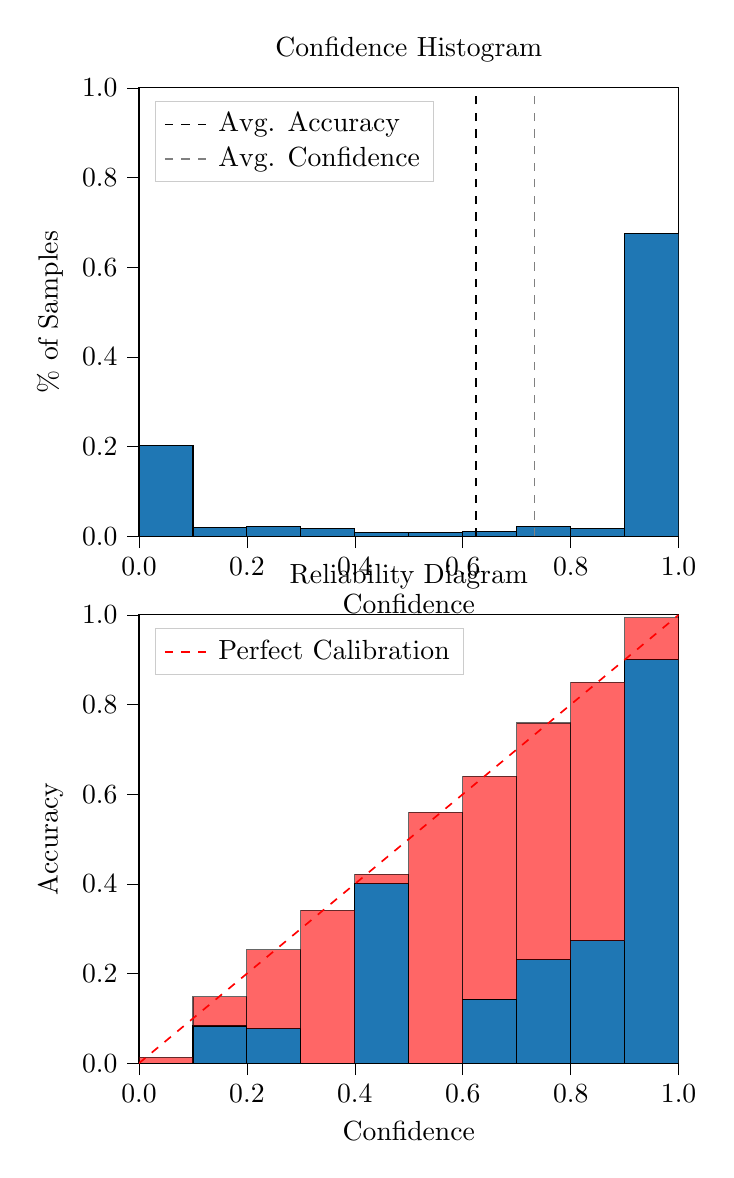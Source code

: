 % This file was created by tikzplotlib v0.9.8.
\begin{tikzpicture}

\definecolor{color0}{rgb}{0.122,0.467,0.706}

\begin{groupplot}[group style={group size=1 by 2}]
\nextgroupplot[
legend cell align={left},
legend style={
  fill opacity=0.8,
  draw opacity=1,
  text opacity=1,
  at={(0.03,0.97)},
  anchor=north west,
  draw=white!80!black
},
tick align=outside,
tick pos=left,
title={Confidence Histogram},
x grid style={white!69.02!black},
xlabel={Confidence},
xmin=0, xmax=1,
xtick style={color=black},
xtick={0,0.2,0.4,0.6,0.8,1},
xticklabels={0.0,0.2,0.4,0.6,0.8,1.0},
y grid style={white!69.02!black},
ylabel={\% of Samples},
ymin=0, ymax=1,
ytick style={color=black},
ytick={0,0.2,0.4,0.6,0.8,1},
yticklabels={0.0,0.2,0.4,0.6,0.8,1.0}
]
\draw[draw=black,fill=color0] (axis cs:-6.939e-18,0) rectangle (axis cs:0.1,0.202);
\draw[draw=black,fill=color0] (axis cs:0.1,0) rectangle (axis cs:0.2,0.019);
\draw[draw=black,fill=color0] (axis cs:0.2,0) rectangle (axis cs:0.3,0.021);
\draw[draw=black,fill=color0] (axis cs:0.3,0) rectangle (axis cs:0.4,0.018);
\draw[draw=black,fill=color0] (axis cs:0.4,0) rectangle (axis cs:0.5,0.008);
\draw[draw=black,fill=color0] (axis cs:0.5,0) rectangle (axis cs:0.6,0.008);
\draw[draw=black,fill=color0] (axis cs:0.6,0) rectangle (axis cs:0.7,0.011);
\draw[draw=black,fill=color0] (axis cs:0.7,0) rectangle (axis cs:0.8,0.021);
\draw[draw=black,fill=color0] (axis cs:0.8,0) rectangle (axis cs:0.9,0.018);
\draw[draw=black,fill=color0] (axis cs:0.9,0) rectangle (axis cs:1,0.675);
\addplot [semithick, black, dashed]
table {%
0.625 0
0.625 1
};
\addlegendentry{Avg. Accuracy}
\addplot [semithick, white!50.196!black, dashed]
table {%
0.733 0
0.733 1
};
\addlegendentry{Avg. Confidence}

\nextgroupplot[
legend cell align={left},
legend style={
  fill opacity=0.8,
  draw opacity=1,
  text opacity=1,
  at={(0.03,0.97)},
  anchor=north west,
  draw=white!80!black
},
tick align=outside,
tick pos=left,
title={Reliability Diagram},
x grid style={white!69.02!black},
xlabel={Confidence},
xmin=0, xmax=1,
xtick style={color=black},
xtick={0,0.2,0.4,0.6,0.8,1},
xticklabels={0.0,0.2,0.4,0.6,0.8,1.0},
y grid style={white!69.02!black},
ylabel={Accuracy},
ymin=0, ymax=1,
ytick style={color=black},
ytick={0,0.2,0.4,0.6,0.8,1},
yticklabels={0.0,0.2,0.4,0.6,0.8,1.0}
]
\draw[draw=black,fill=color0] (axis cs:-6.939e-18,0) rectangle (axis cs:0.1,0);
\draw[draw=black,fill=color0] (axis cs:0.1,0) rectangle (axis cs:0.2,0.083);
\draw[draw=black,fill=color0] (axis cs:0.2,0) rectangle (axis cs:0.3,0.077);
\draw[draw=black,fill=color0] (axis cs:0.3,0) rectangle (axis cs:0.4,0);
\draw[draw=black,fill=color0] (axis cs:0.4,0) rectangle (axis cs:0.5,0.4);
\draw[draw=black,fill=color0] (axis cs:0.5,0) rectangle (axis cs:0.6,0);
\draw[draw=black,fill=color0] (axis cs:0.6,0) rectangle (axis cs:0.7,0.143);
\draw[draw=black,fill=color0] (axis cs:0.7,0) rectangle (axis cs:0.8,0.231);
\draw[draw=black,fill=color0] (axis cs:0.8,0) rectangle (axis cs:0.9,0.273);
\draw[draw=black,fill=color0] (axis cs:0.9,0) rectangle (axis cs:1,0.9);
\draw[draw=black,fill=red,opacity=0.6] (axis cs:-6.939e-18,0) rectangle (axis cs:0.1,0.013);
\draw[draw=black,fill=red,opacity=0.6] (axis cs:0.1,0.083) rectangle (axis cs:0.2,0.148);
\draw[draw=black,fill=red,opacity=0.6] (axis cs:0.2,0.077) rectangle (axis cs:0.3,0.253);
\draw[draw=black,fill=red,opacity=0.6] (axis cs:0.3,0) rectangle (axis cs:0.4,0.341);
\draw[draw=black,fill=red,opacity=0.6] (axis cs:0.4,0.4) rectangle (axis cs:0.5,0.422);
\draw[draw=black,fill=red,opacity=0.6] (axis cs:0.5,0) rectangle (axis cs:0.6,0.56);
\draw[draw=black,fill=red,opacity=0.6] (axis cs:0.6,0.143) rectangle (axis cs:0.7,0.64);
\draw[draw=black,fill=red,opacity=0.6] (axis cs:0.7,0.231) rectangle (axis cs:0.8,0.759);
\draw[draw=black,fill=red,opacity=0.6] (axis cs:0.8,0.273) rectangle (axis cs:0.9,0.85);
\draw[draw=black,fill=red,opacity=0.6] (axis cs:0.9,0.9) rectangle (axis cs:1,0.994);
\addplot [semithick, red, dashed]
table {%
0 0
1 1
};
\addlegendentry{Perfect Calibration}
\end{groupplot}

\end{tikzpicture}
